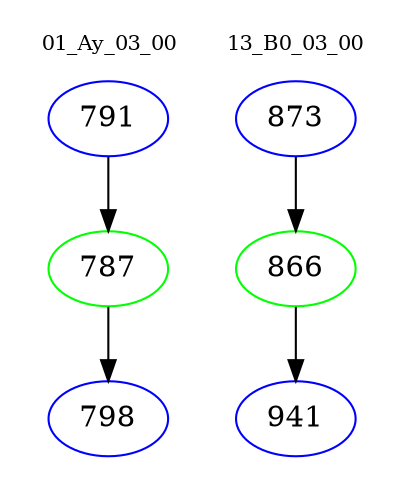 digraph{
subgraph cluster_0 {
color = white
label = "01_Ay_03_00";
fontsize=10;
T0_791 [label="791", color="blue"]
T0_791 -> T0_787 [color="black"]
T0_787 [label="787", color="green"]
T0_787 -> T0_798 [color="black"]
T0_798 [label="798", color="blue"]
}
subgraph cluster_1 {
color = white
label = "13_B0_03_00";
fontsize=10;
T1_873 [label="873", color="blue"]
T1_873 -> T1_866 [color="black"]
T1_866 [label="866", color="green"]
T1_866 -> T1_941 [color="black"]
T1_941 [label="941", color="blue"]
}
}
